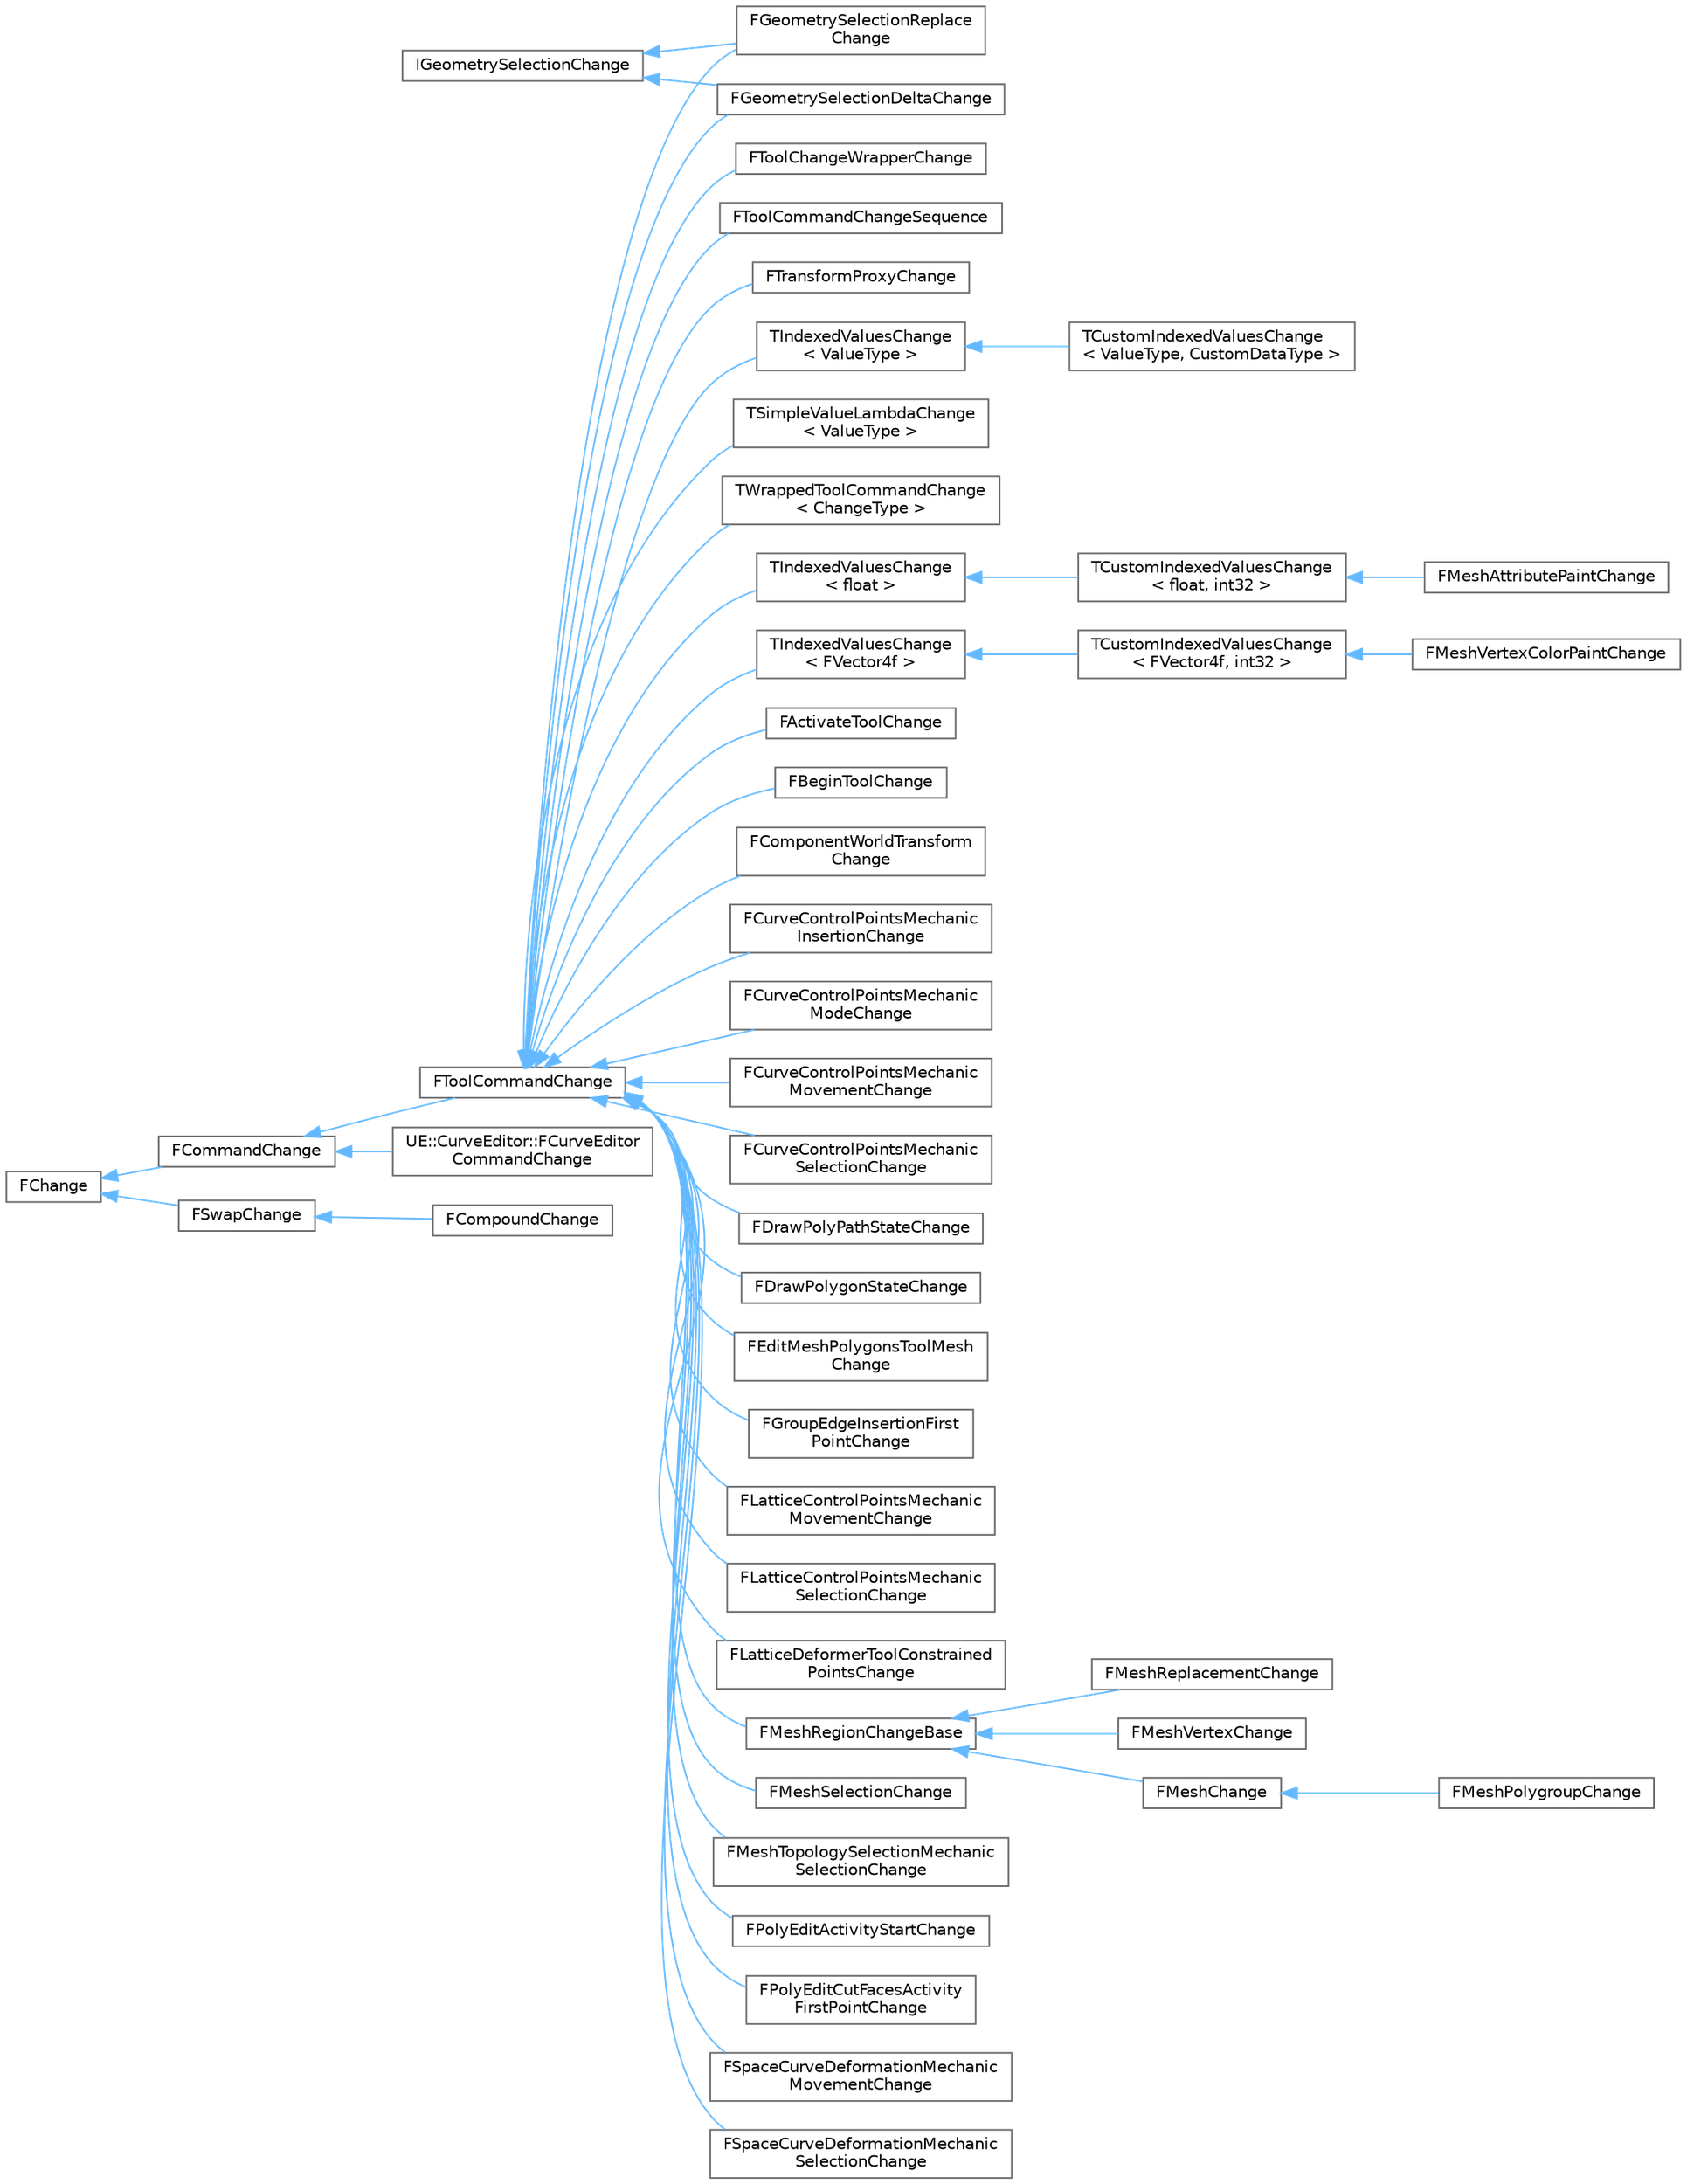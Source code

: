 digraph "Graphical Class Hierarchy"
{
 // INTERACTIVE_SVG=YES
 // LATEX_PDF_SIZE
  bgcolor="transparent";
  edge [fontname=Helvetica,fontsize=10,labelfontname=Helvetica,labelfontsize=10];
  node [fontname=Helvetica,fontsize=10,shape=box,height=0.2,width=0.4];
  rankdir="LR";
  Node0 [id="Node000000",label="FChange",height=0.2,width=0.4,color="grey40", fillcolor="white", style="filled",URL="$d7/d95/classFChange.html",tooltip="FChange modifies a UObject and is meant to be used to implement undo/redo."];
  Node0 -> Node1 [id="edge3488_Node000000_Node000001",dir="back",color="steelblue1",style="solid",tooltip=" "];
  Node1 [id="Node000001",label="FCommandChange",height=0.2,width=0.4,color="grey40", fillcolor="white", style="filled",URL="$d5/d3e/classFCommandChange.html",tooltip="To use FCommandChange you must implement Apply() and Revert() Revert() is called to \"Undo\" and Apply(..."];
  Node1 -> Node2 [id="edge3489_Node000001_Node000002",dir="back",color="steelblue1",style="solid",tooltip=" "];
  Node2 [id="Node000002",label="FToolCommandChange",height=0.2,width=0.4,color="grey40", fillcolor="white", style="filled",URL="$df/de9/classFToolCommandChange.html",tooltip="FToolCommandChange is a base class for command changes used by the Tools Framework."];
  Node2 -> Node3 [id="edge3490_Node000002_Node000003",dir="back",color="steelblue1",style="solid",tooltip=" "];
  Node3 [id="Node000003",label="TIndexedValuesChange\l\< float \>",height=0.2,width=0.4,color="grey40", fillcolor="white", style="filled",URL="$d8/df9/classTIndexedValuesChange.html",tooltip=" "];
  Node3 -> Node4 [id="edge3491_Node000003_Node000004",dir="back",color="steelblue1",style="solid",tooltip=" "];
  Node4 [id="Node000004",label="TCustomIndexedValuesChange\l\< float, int32 \>",height=0.2,width=0.4,color="grey40", fillcolor="white", style="filled",URL="$de/db4/classTCustomIndexedValuesChange.html",tooltip=" "];
  Node4 -> Node5 [id="edge3492_Node000004_Node000005",dir="back",color="steelblue1",style="solid",tooltip=" "];
  Node5 [id="Node000005",label="FMeshAttributePaintChange",height=0.2,width=0.4,color="grey40", fillcolor="white", style="filled",URL="$df/d3d/classFMeshAttributePaintChange.html",tooltip="FCommandChange for color map changes."];
  Node2 -> Node6 [id="edge3493_Node000002_Node000006",dir="back",color="steelblue1",style="solid",tooltip=" "];
  Node6 [id="Node000006",label="TIndexedValuesChange\l\< FVector4f \>",height=0.2,width=0.4,color="grey40", fillcolor="white", style="filled",URL="$d8/df9/classTIndexedValuesChange.html",tooltip=" "];
  Node6 -> Node7 [id="edge3494_Node000006_Node000007",dir="back",color="steelblue1",style="solid",tooltip=" "];
  Node7 [id="Node000007",label="TCustomIndexedValuesChange\l\< FVector4f, int32 \>",height=0.2,width=0.4,color="grey40", fillcolor="white", style="filled",URL="$de/db4/classTCustomIndexedValuesChange.html",tooltip=" "];
  Node7 -> Node8 [id="edge3495_Node000007_Node000008",dir="back",color="steelblue1",style="solid",tooltip=" "];
  Node8 [id="Node000008",label="FMeshVertexColorPaintChange",height=0.2,width=0.4,color="grey40", fillcolor="white", style="filled",URL="$d2/daf/classFMeshVertexColorPaintChange.html",tooltip="FCommandChange for Vertex Color changes."];
  Node2 -> Node9 [id="edge3496_Node000002_Node000009",dir="back",color="steelblue1",style="solid",tooltip=" "];
  Node9 [id="Node000009",label="FActivateToolChange",height=0.2,width=0.4,color="grey40", fillcolor="white", style="filled",URL="$d1/d7b/classFActivateToolChange.html",tooltip="FActivateToolChange is used by UInteractiveToolManager to change the active tool."];
  Node2 -> Node10 [id="edge3497_Node000002_Node000010",dir="back",color="steelblue1",style="solid",tooltip=" "];
  Node10 [id="Node000010",label="FBeginToolChange",height=0.2,width=0.4,color="grey40", fillcolor="white", style="filled",URL="$da/de2/classFBeginToolChange.html",tooltip="UInteractiveToolManager allows users of the tools framework to create and operate Tool instances."];
  Node2 -> Node11 [id="edge3498_Node000002_Node000011",dir="back",color="steelblue1",style="solid",tooltip=" "];
  Node11 [id="Node000011",label="FComponentWorldTransform\lChange",height=0.2,width=0.4,color="grey40", fillcolor="white", style="filled",URL="$d9/dc1/classFComponentWorldTransformChange.html",tooltip="FComponentWorldTransformChange represents an undoable change to the world transform of a USceneCompon..."];
  Node2 -> Node12 [id="edge3499_Node000002_Node000012",dir="back",color="steelblue1",style="solid",tooltip=" "];
  Node12 [id="Node000012",label="FCurveControlPointsMechanic\lInsertionChange",height=0.2,width=0.4,color="grey40", fillcolor="white", style="filled",URL="$dc/df3/classFCurveControlPointsMechanicInsertionChange.html",tooltip=" "];
  Node2 -> Node13 [id="edge3500_Node000002_Node000013",dir="back",color="steelblue1",style="solid",tooltip=" "];
  Node13 [id="Node000013",label="FCurveControlPointsMechanic\lModeChange",height=0.2,width=0.4,color="grey40", fillcolor="white", style="filled",URL="$dd/dc0/classFCurveControlPointsMechanicModeChange.html",tooltip=" "];
  Node2 -> Node14 [id="edge3501_Node000002_Node000014",dir="back",color="steelblue1",style="solid",tooltip=" "];
  Node14 [id="Node000014",label="FCurveControlPointsMechanic\lMovementChange",height=0.2,width=0.4,color="grey40", fillcolor="white", style="filled",URL="$d4/d25/classFCurveControlPointsMechanicMovementChange.html",tooltip=" "];
  Node2 -> Node15 [id="edge3502_Node000002_Node000015",dir="back",color="steelblue1",style="solid",tooltip=" "];
  Node15 [id="Node000015",label="FCurveControlPointsMechanic\lSelectionChange",height=0.2,width=0.4,color="grey40", fillcolor="white", style="filled",URL="$d2/d78/classFCurveControlPointsMechanicSelectionChange.html",tooltip="A mechanic for displaying a sequence of control points and moving them about."];
  Node2 -> Node16 [id="edge3503_Node000002_Node000016",dir="back",color="steelblue1",style="solid",tooltip=" "];
  Node16 [id="Node000016",label="FDrawPolyPathStateChange",height=0.2,width=0.4,color="grey40", fillcolor="white", style="filled",URL="$d7/df7/classFDrawPolyPathStateChange.html",tooltip=" "];
  Node2 -> Node17 [id="edge3504_Node000002_Node000017",dir="back",color="steelblue1",style="solid",tooltip=" "];
  Node17 [id="Node000017",label="FDrawPolygonStateChange",height=0.2,width=0.4,color="grey40", fillcolor="white", style="filled",URL="$d6/dc8/classFDrawPolygonStateChange.html",tooltip="Polygon tool draw type."];
  Node2 -> Node18 [id="edge3505_Node000002_Node000018",dir="back",color="steelblue1",style="solid",tooltip=" "];
  Node18 [id="Node000018",label="FEditMeshPolygonsToolMesh\lChange",height=0.2,width=0.4,color="grey40", fillcolor="white", style="filled",URL="$d7/d45/classFEditMeshPolygonsToolMeshChange.html",tooltip="PolyEdit Actions."];
  Node2 -> Node19 [id="edge3506_Node000002_Node000019",dir="back",color="steelblue1",style="solid",tooltip=" "];
  Node19 [id="Node000019",label="FGeometrySelectionDeltaChange",height=0.2,width=0.4,color="grey40", fillcolor="white", style="filled",URL="$d2/db9/classFGeometrySelectionDeltaChange.html",tooltip="FGeometrySelectionDeltaChange stores a Remove-then-Add change in a FGeometrySelection."];
  Node2 -> Node21 [id="edge3507_Node000002_Node000021",dir="back",color="steelblue1",style="solid",tooltip=" "];
  Node21 [id="Node000021",label="FGeometrySelectionReplace\lChange",height=0.2,width=0.4,color="grey40", fillcolor="white", style="filled",URL="$df/d9b/classFGeometrySelectionReplaceChange.html",tooltip="FGeometrySelectionReplaceChange stores a full replacement of a FGeometrySelection,..."];
  Node2 -> Node22 [id="edge3508_Node000002_Node000022",dir="back",color="steelblue1",style="solid",tooltip=" "];
  Node22 [id="Node000022",label="FGroupEdgeInsertionFirst\lPointChange",height=0.2,width=0.4,color="grey40", fillcolor="white", style="filled",URL="$de/dd2/classFGroupEdgeInsertionFirstPointChange.html",tooltip="Interactive activity for inserting a group edge into a mesh."];
  Node2 -> Node23 [id="edge3509_Node000002_Node000023",dir="back",color="steelblue1",style="solid",tooltip=" "];
  Node23 [id="Node000023",label="FLatticeControlPointsMechanic\lMovementChange",height=0.2,width=0.4,color="grey40", fillcolor="white", style="filled",URL="$d9/db7/classFLatticeControlPointsMechanicMovementChange.html",tooltip=" "];
  Node2 -> Node24 [id="edge3510_Node000002_Node000024",dir="back",color="steelblue1",style="solid",tooltip=" "];
  Node24 [id="Node000024",label="FLatticeControlPointsMechanic\lSelectionChange",height=0.2,width=0.4,color="grey40", fillcolor="white", style="filled",URL="$d5/d7a/classFLatticeControlPointsMechanicSelectionChange.html",tooltip=" "];
  Node2 -> Node25 [id="edge3511_Node000002_Node000025",dir="back",color="steelblue1",style="solid",tooltip=" "];
  Node25 [id="Node000025",label="FLatticeDeformerToolConstrained\lPointsChange",height=0.2,width=0.4,color="grey40", fillcolor="white", style="filled",URL="$d1/d0b/classFLatticeDeformerToolConstrainedPointsChange.html",tooltip="Deform a mesh using a regular hexahedral lattice."];
  Node2 -> Node26 [id="edge3512_Node000002_Node000026",dir="back",color="steelblue1",style="solid",tooltip=" "];
  Node26 [id="Node000026",label="FMeshRegionChangeBase",height=0.2,width=0.4,color="grey40", fillcolor="white", style="filled",URL="$da/d54/classFMeshRegionChangeBase.html",tooltip=" "];
  Node26 -> Node27 [id="edge3513_Node000026_Node000027",dir="back",color="steelblue1",style="solid",tooltip=" "];
  Node27 [id="Node000027",label="FMeshChange",height=0.2,width=0.4,color="grey40", fillcolor="white", style="filled",URL="$d1/d61/classFMeshChange.html",tooltip="FMeshChange represents an undoable change to a FDynamicMesh3."];
  Node27 -> Node28 [id="edge3514_Node000027_Node000028",dir="back",color="steelblue1",style="solid",tooltip=" "];
  Node28 [id="Node000028",label="FMeshPolygroupChange",height=0.2,width=0.4,color="grey40", fillcolor="white", style="filled",URL="$d7/dde/classFMeshPolygroupChange.html",tooltip="FMeshPolygroupChange stores a change to Polygroup IDs on a set of triangles, as a FDynamicMeshGroupEd..."];
  Node26 -> Node29 [id="edge3515_Node000026_Node000029",dir="back",color="steelblue1",style="solid",tooltip=" "];
  Node29 [id="Node000029",label="FMeshReplacementChange",height=0.2,width=0.4,color="grey40", fillcolor="white", style="filled",URL="$db/d2f/classFMeshReplacementChange.html",tooltip="FMeshReplacementChange represents an undoable complete change to a FDynamicMesh3."];
  Node26 -> Node30 [id="edge3516_Node000026_Node000030",dir="back",color="steelblue1",style="solid",tooltip=" "];
  Node30 [id="Node000030",label="FMeshVertexChange",height=0.2,width=0.4,color="grey40", fillcolor="white", style="filled",URL="$d1/d89/classFMeshVertexChange.html",tooltip="FMeshVertexChange represents an reversible change to a set of vertex positions, normals,..."];
  Node2 -> Node31 [id="edge3517_Node000002_Node000031",dir="back",color="steelblue1",style="solid",tooltip=" "];
  Node31 [id="Node000031",label="FMeshSelectionChange",height=0.2,width=0.4,color="grey40", fillcolor="white", style="filled",URL="$d3/d8a/classFMeshSelectionChange.html",tooltip="FMeshSelectionChange represents an reversible change to a UMeshSelectionSet."];
  Node2 -> Node32 [id="edge3518_Node000002_Node000032",dir="back",color="steelblue1",style="solid",tooltip=" "];
  Node32 [id="Node000032",label="FMeshTopologySelectionMechanic\lSelectionChange",height=0.2,width=0.4,color="grey40", fillcolor="white", style="filled",URL="$dc/d6f/classFMeshTopologySelectionMechanicSelectionChange.html",tooltip="Base class mechanic for selecting a subset of mesh elements (edge loops, groups, corners,..."];
  Node2 -> Node33 [id="edge3519_Node000002_Node000033",dir="back",color="steelblue1",style="solid",tooltip=" "];
  Node33 [id="Node000033",label="FPolyEditActivityStartChange",height=0.2,width=0.4,color="grey40", fillcolor="white", style="filled",URL="$db/dd5/classFPolyEditActivityStartChange.html",tooltip="FPolyEditActivityStartChange is used to cancel out of an active action on Undo."];
  Node2 -> Node34 [id="edge3520_Node000002_Node000034",dir="back",color="steelblue1",style="solid",tooltip=" "];
  Node34 [id="Node000034",label="FPolyEditCutFacesActivity\lFirstPointChange",height=0.2,width=0.4,color="grey40", fillcolor="white", style="filled",URL="$df/d06/classFPolyEditCutFacesActivityFirstPointChange.html",tooltip="This should get emitted when setting the first point so that we can undo it."];
  Node2 -> Node35 [id="edge3521_Node000002_Node000035",dir="back",color="steelblue1",style="solid",tooltip=" "];
  Node35 [id="Node000035",label="FSpaceCurveDeformationMechanic\lMovementChange",height=0.2,width=0.4,color="grey40", fillcolor="white", style="filled",URL="$dd/dfa/classFSpaceCurveDeformationMechanicMovementChange.html",tooltip=" "];
  Node2 -> Node36 [id="edge3522_Node000002_Node000036",dir="back",color="steelblue1",style="solid",tooltip=" "];
  Node36 [id="Node000036",label="FSpaceCurveDeformationMechanic\lSelectionChange",height=0.2,width=0.4,color="grey40", fillcolor="white", style="filled",URL="$db/d5d/classFSpaceCurveDeformationMechanicSelectionChange.html",tooltip=" "];
  Node2 -> Node37 [id="edge3523_Node000002_Node000037",dir="back",color="steelblue1",style="solid",tooltip=" "];
  Node37 [id="Node000037",label="FToolChangeWrapperChange",height=0.2,width=0.4,color="grey40", fillcolor="white", style="filled",URL="$dc/da2/classFToolChangeWrapperChange.html",tooltip="FToolChangeWrapperChange wraps an FChange emitted by an InteractiveTool, allowing us to Expire the ch..."];
  Node2 -> Node38 [id="edge3524_Node000002_Node000038",dir="back",color="steelblue1",style="solid",tooltip=" "];
  Node38 [id="Node000038",label="FToolCommandChangeSequence",height=0.2,width=0.4,color="grey40", fillcolor="white", style="filled",URL="$db/d08/classFToolCommandChangeSequence.html",tooltip="FCommandChangeSequence contains a list of FCommandChanges and associated target UObjects."];
  Node2 -> Node39 [id="edge3525_Node000002_Node000039",dir="back",color="steelblue1",style="solid",tooltip=" "];
  Node39 [id="Node000039",label="FTransformProxyChange",height=0.2,width=0.4,color="grey40", fillcolor="white", style="filled",URL="$da/d8c/classFTransformProxyChange.html",tooltip="UTransformProxy is used to transform a set of sub-objects."];
  Node2 -> Node40 [id="edge3526_Node000002_Node000040",dir="back",color="steelblue1",style="solid",tooltip=" "];
  Node40 [id="Node000040",label="TIndexedValuesChange\l\< ValueType \>",height=0.2,width=0.4,color="grey40", fillcolor="white", style="filled",URL="$d8/df9/classTIndexedValuesChange.html",tooltip="TIndexedValuesChange stores a change of values at a set of indices."];
  Node40 -> Node41 [id="edge3527_Node000040_Node000041",dir="back",color="steelblue1",style="solid",tooltip=" "];
  Node41 [id="Node000041",label="TCustomIndexedValuesChange\l\< ValueType, CustomDataType \>",height=0.2,width=0.4,color="grey40", fillcolor="white", style="filled",URL="$de/db4/classTCustomIndexedValuesChange.html",tooltip="TCustomIndexedValuesChange is an implementation of TIndexedValuesChange that allows you to provide th..."];
  Node2 -> Node42 [id="edge3528_Node000002_Node000042",dir="back",color="steelblue1",style="solid",tooltip=" "];
  Node42 [id="Node000042",label="TSimpleValueLambdaChange\l\< ValueType \>",height=0.2,width=0.4,color="grey40", fillcolor="white", style="filled",URL="$d2/d00/classTSimpleValueLambdaChange.html",tooltip="TSimpleValueLambdaChange is a generic FToolCommandChange that swaps between two (template-type) Value..."];
  Node2 -> Node43 [id="edge3529_Node000002_Node000043",dir="back",color="steelblue1",style="solid",tooltip=" "];
  Node43 [id="Node000043",label="TWrappedToolCommandChange\l\< ChangeType \>",height=0.2,width=0.4,color="grey40", fillcolor="white", style="filled",URL="$d0/d2b/classTWrappedToolCommandChange.html",tooltip="Holds another Change and forwards Apply/Revert to it, with calls to Before/After lambas,..."];
  Node1 -> Node44 [id="edge3530_Node000001_Node000044",dir="back",color="steelblue1",style="solid",tooltip=" "];
  Node44 [id="Node000044",label="UE::CurveEditor::FCurveEditor\lCommandChange",height=0.2,width=0.4,color="grey40", fillcolor="white", style="filled",URL="$de/d22/classUE_1_1CurveEditor_1_1FCurveEditorCommandChange.html",tooltip="Base class for actions that support undo / redo in the curve editor."];
  Node0 -> Node45 [id="edge3531_Node000000_Node000045",dir="back",color="steelblue1",style="solid",tooltip=" "];
  Node45 [id="Node000045",label="FSwapChange",height=0.2,width=0.4,color="grey40", fillcolor="white", style="filled",URL="$df/d1a/classFSwapChange.html",tooltip="To use FSwapChange you must implement Execute()."];
  Node45 -> Node46 [id="edge3532_Node000045_Node000046",dir="back",color="steelblue1",style="solid",tooltip=" "];
  Node46 [id="Node000046",label="FCompoundChange",height=0.2,width=0.4,color="grey40", fillcolor="white", style="filled",URL="$d3/d88/classFCompoundChange.html",tooltip="FCompoundChange applies a sequence of FSwapChanges."];
  Node20 [id="Node000020",label="IGeometrySelectionChange",height=0.2,width=0.4,color="grey40", fillcolor="white", style="filled",URL="$d9/dc5/classIGeometrySelectionChange.html",tooltip="Base interface intended to be implemented by FToolCommandChange subclasses that represent changes to ..."];
  Node20 -> Node19 [id="edge3533_Node000020_Node000019",dir="back",color="steelblue1",style="solid",tooltip=" "];
  Node20 -> Node21 [id="edge3534_Node000020_Node000021",dir="back",color="steelblue1",style="solid",tooltip=" "];
}
